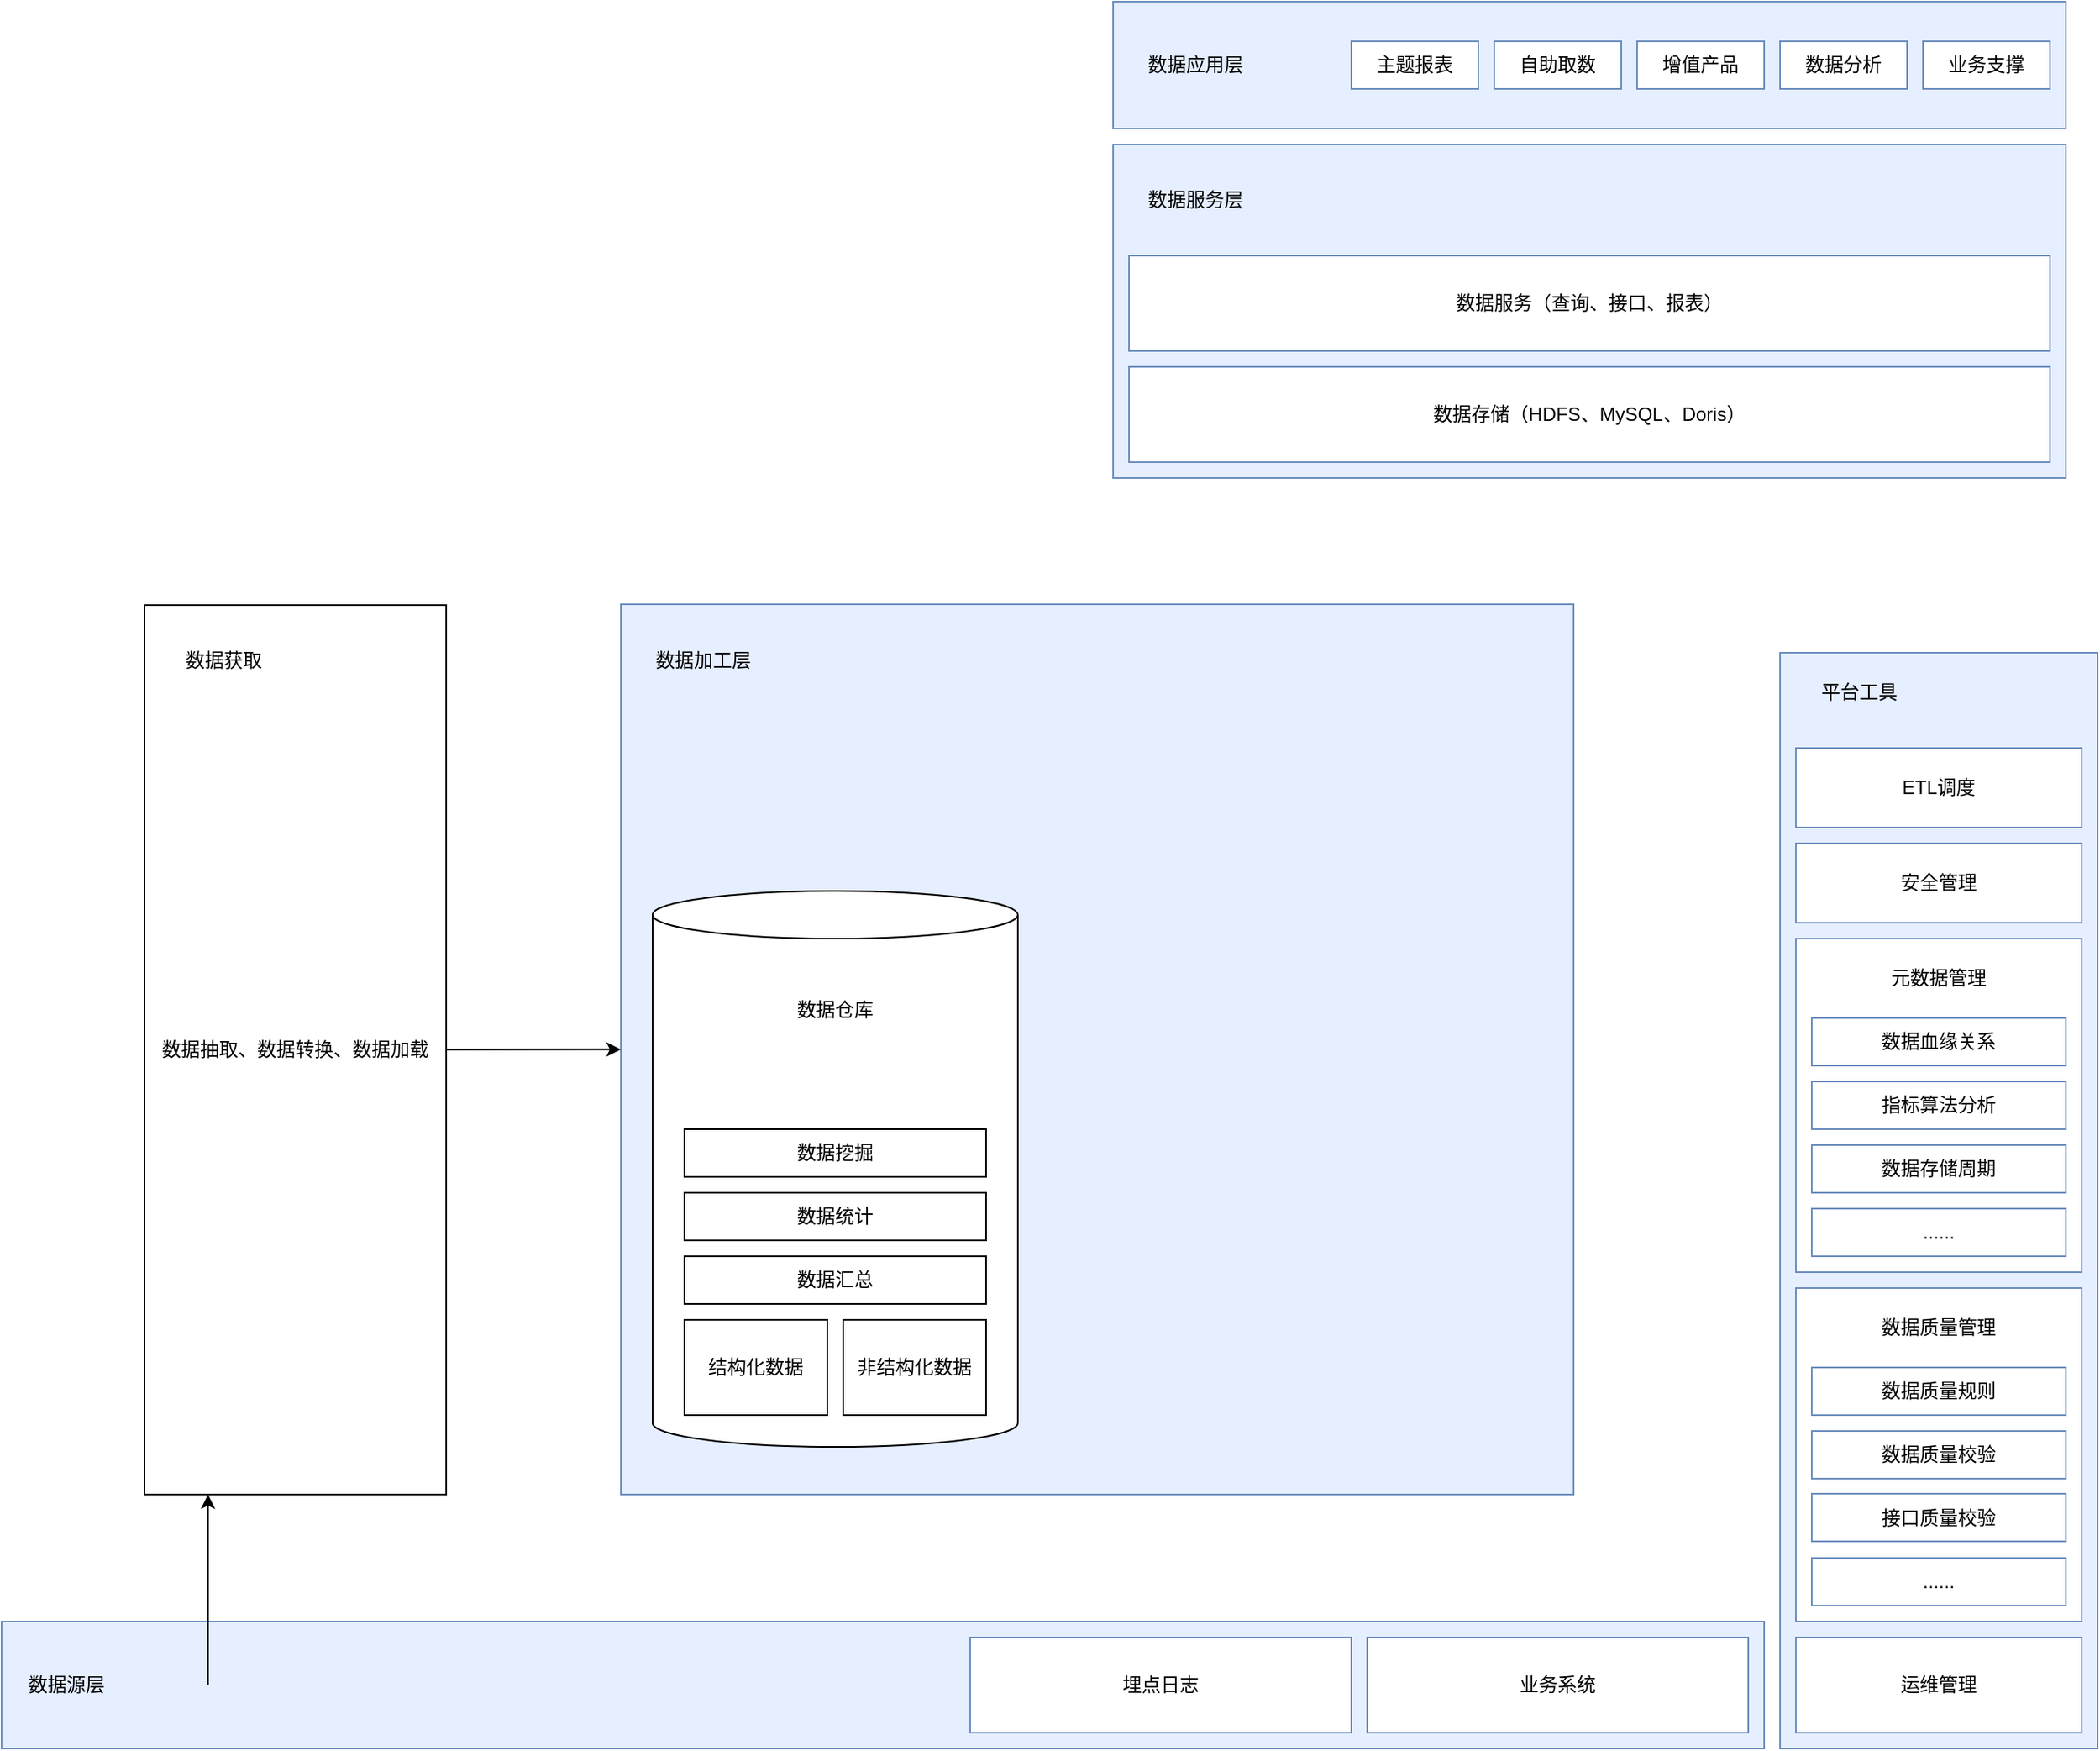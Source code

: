 <mxfile version="21.3.7" type="github">
  <diagram name="第 1 页" id="-9Hubtrp--wDXN0rCE-y">
    <mxGraphModel dx="2261" dy="1909" grid="1" gridSize="10" guides="1" tooltips="1" connect="1" arrows="1" fold="1" page="1" pageScale="1" pageWidth="827" pageHeight="1169" math="0" shadow="0">
      <root>
        <mxCell id="0" />
        <mxCell id="1" parent="0" />
        <mxCell id="ug66OBfkn0VU2JA4BtyB-3" value="" style="rounded=0;whiteSpace=wrap;html=1;fillColor=#E6EFFF;strokeColor=#6C8EBF;" vertex="1" parent="1">
          <mxGeometry y="9.5" width="600" height="560.5" as="geometry" />
        </mxCell>
        <mxCell id="ug66OBfkn0VU2JA4BtyB-4" value="数据加工层" style="text;html=1;strokeColor=none;fillColor=none;align=left;verticalAlign=middle;whiteSpace=wrap;rounded=0;" vertex="1" parent="1">
          <mxGeometry x="20" y="29.5" width="80" height="30" as="geometry" />
        </mxCell>
        <mxCell id="ug66OBfkn0VU2JA4BtyB-8" value="" style="rounded=0;whiteSpace=wrap;html=1;fillColor=#E6EFFF;strokeColor=#6C8EBF;" vertex="1" parent="1">
          <mxGeometry x="-390" y="650" width="1110" height="80" as="geometry" />
        </mxCell>
        <mxCell id="ug66OBfkn0VU2JA4BtyB-9" value="埋点日志" style="rounded=0;whiteSpace=wrap;html=1;strokeColor=#6C8EBF;" vertex="1" parent="1">
          <mxGeometry x="220" y="660" width="240" height="60" as="geometry" />
        </mxCell>
        <mxCell id="ug66OBfkn0VU2JA4BtyB-10" value="业务系统" style="rounded=0;whiteSpace=wrap;html=1;strokeColor=#6C8EBF;" vertex="1" parent="1">
          <mxGeometry x="470" y="660" width="240" height="60" as="geometry" />
        </mxCell>
        <mxCell id="ug66OBfkn0VU2JA4BtyB-11" value="" style="rounded=0;whiteSpace=wrap;html=1;fillColor=#E6EFFF;strokeColor=#6C8EBF;" vertex="1" parent="1">
          <mxGeometry x="310" y="-280" width="600" height="210" as="geometry" />
        </mxCell>
        <mxCell id="ug66OBfkn0VU2JA4BtyB-12" value="数据服务层" style="text;html=1;strokeColor=none;fillColor=none;align=left;verticalAlign=middle;whiteSpace=wrap;rounded=0;" vertex="1" parent="1">
          <mxGeometry x="330" y="-260" width="80" height="30" as="geometry" />
        </mxCell>
        <mxCell id="ug66OBfkn0VU2JA4BtyB-13" value="数据存储（HDFS、MySQL、Doris）" style="rounded=0;whiteSpace=wrap;html=1;strokeColor=#6C8EBF;" vertex="1" parent="1">
          <mxGeometry x="320" y="-140" width="580" height="60" as="geometry" />
        </mxCell>
        <mxCell id="ug66OBfkn0VU2JA4BtyB-14" value="" style="rounded=0;whiteSpace=wrap;html=1;fillColor=#E6EFFF;strokeColor=#6C8EBF;" vertex="1" parent="1">
          <mxGeometry x="730" y="40" width="200" height="690" as="geometry" />
        </mxCell>
        <mxCell id="ug66OBfkn0VU2JA4BtyB-15" value="平台工具" style="text;html=1;strokeColor=none;fillColor=none;align=center;verticalAlign=middle;whiteSpace=wrap;rounded=0;" vertex="1" parent="1">
          <mxGeometry x="740" y="50" width="80" height="30" as="geometry" />
        </mxCell>
        <mxCell id="ug66OBfkn0VU2JA4BtyB-16" value="" style="rounded=0;whiteSpace=wrap;html=1;strokeColor=#6C8EBF;" vertex="1" parent="1">
          <mxGeometry x="740" y="100" width="180" height="50" as="geometry" />
        </mxCell>
        <mxCell id="ug66OBfkn0VU2JA4BtyB-17" value="" style="rounded=0;whiteSpace=wrap;html=1;strokeColor=#6C8EBF;" vertex="1" parent="1">
          <mxGeometry x="740" y="440" width="180" height="210" as="geometry" />
        </mxCell>
        <mxCell id="ug66OBfkn0VU2JA4BtyB-18" value="运维管理" style="rounded=0;whiteSpace=wrap;html=1;strokeColor=#6C8EBF;" vertex="1" parent="1">
          <mxGeometry x="740" y="660" width="180" height="60" as="geometry" />
        </mxCell>
        <mxCell id="ug66OBfkn0VU2JA4BtyB-19" value="数据质量规则" style="rounded=0;whiteSpace=wrap;html=1;strokeColor=#6C8EBF;" vertex="1" parent="1">
          <mxGeometry x="750" y="490" width="160" height="30" as="geometry" />
        </mxCell>
        <mxCell id="ug66OBfkn0VU2JA4BtyB-20" value="接口质量校验" style="rounded=0;whiteSpace=wrap;html=1;strokeColor=#6C8EBF;" vertex="1" parent="1">
          <mxGeometry x="750" y="569.5" width="160" height="30" as="geometry" />
        </mxCell>
        <mxCell id="ug66OBfkn0VU2JA4BtyB-21" value="数据质量校验" style="rounded=0;whiteSpace=wrap;html=1;strokeColor=#6C8EBF;" vertex="1" parent="1">
          <mxGeometry x="750" y="530" width="160" height="30" as="geometry" />
        </mxCell>
        <mxCell id="ug66OBfkn0VU2JA4BtyB-22" value="......" style="rounded=0;whiteSpace=wrap;html=1;strokeColor=#6C8EBF;" vertex="1" parent="1">
          <mxGeometry x="750" y="610" width="160" height="30" as="geometry" />
        </mxCell>
        <mxCell id="ug66OBfkn0VU2JA4BtyB-23" value="数据质量管理" style="text;html=1;strokeColor=#FFFFFF;fillColor=none;align=center;verticalAlign=middle;whiteSpace=wrap;rounded=0;" vertex="1" parent="1">
          <mxGeometry x="750" y="450" width="160" height="30" as="geometry" />
        </mxCell>
        <mxCell id="ug66OBfkn0VU2JA4BtyB-24" value="" style="rounded=0;whiteSpace=wrap;html=1;strokeColor=#6C8EBF;" vertex="1" parent="1">
          <mxGeometry x="740" y="220" width="180" height="210" as="geometry" />
        </mxCell>
        <mxCell id="ug66OBfkn0VU2JA4BtyB-25" value="......" style="rounded=0;whiteSpace=wrap;html=1;strokeColor=#6C8EBF;" vertex="1" parent="1">
          <mxGeometry x="750" y="390" width="160" height="30" as="geometry" />
        </mxCell>
        <mxCell id="ug66OBfkn0VU2JA4BtyB-26" value="数据存储周期" style="rounded=0;whiteSpace=wrap;html=1;strokeColor=#6C8EBF;" vertex="1" parent="1">
          <mxGeometry x="750" y="350" width="160" height="30" as="geometry" />
        </mxCell>
        <mxCell id="ug66OBfkn0VU2JA4BtyB-27" value="指标算法分析" style="rounded=0;whiteSpace=wrap;html=1;strokeColor=#6C8EBF;" vertex="1" parent="1">
          <mxGeometry x="750" y="310" width="160" height="30" as="geometry" />
        </mxCell>
        <mxCell id="ug66OBfkn0VU2JA4BtyB-28" value="数据血缘关系" style="rounded=0;whiteSpace=wrap;html=1;strokeColor=#6C8EBF;" vertex="1" parent="1">
          <mxGeometry x="750" y="270" width="160" height="30" as="geometry" />
        </mxCell>
        <mxCell id="ug66OBfkn0VU2JA4BtyB-29" value="元数据管理" style="text;html=1;strokeColor=#FFFFFF;fillColor=none;align=center;verticalAlign=middle;whiteSpace=wrap;rounded=0;" vertex="1" parent="1">
          <mxGeometry x="750" y="230" width="160" height="30" as="geometry" />
        </mxCell>
        <mxCell id="ug66OBfkn0VU2JA4BtyB-30" value="ETL调度" style="text;html=1;strokeColor=#FFFFFF;fillColor=none;align=center;verticalAlign=middle;whiteSpace=wrap;rounded=0;" vertex="1" parent="1">
          <mxGeometry x="750" y="110" width="160" height="30" as="geometry" />
        </mxCell>
        <mxCell id="ug66OBfkn0VU2JA4BtyB-31" value="数据服务（查询、接口、报表）" style="rounded=0;whiteSpace=wrap;html=1;strokeColor=#6C8EBF;" vertex="1" parent="1">
          <mxGeometry x="320" y="-210" width="580" height="60" as="geometry" />
        </mxCell>
        <mxCell id="ug66OBfkn0VU2JA4BtyB-32" value="数据源层" style="text;html=1;strokeColor=none;fillColor=none;align=left;verticalAlign=middle;whiteSpace=wrap;rounded=0;" vertex="1" parent="1">
          <mxGeometry x="-375" y="675" width="60" height="30" as="geometry" />
        </mxCell>
        <mxCell id="ug66OBfkn0VU2JA4BtyB-33" value="" style="rounded=0;whiteSpace=wrap;html=1;fillColor=#E6EFFF;strokeColor=#6C8EBF;" vertex="1" parent="1">
          <mxGeometry x="310" y="-370" width="600" height="80" as="geometry" />
        </mxCell>
        <mxCell id="ug66OBfkn0VU2JA4BtyB-34" value="数据应用层" style="text;html=1;strokeColor=none;fillColor=none;align=left;verticalAlign=middle;whiteSpace=wrap;rounded=0;" vertex="1" parent="1">
          <mxGeometry x="330" y="-345" width="80" height="30" as="geometry" />
        </mxCell>
        <mxCell id="ug66OBfkn0VU2JA4BtyB-35" value="主题报表" style="rounded=0;whiteSpace=wrap;html=1;strokeColor=#6C8EBF;" vertex="1" parent="1">
          <mxGeometry x="460" y="-345" width="80" height="30" as="geometry" />
        </mxCell>
        <mxCell id="ug66OBfkn0VU2JA4BtyB-36" value="自助取数" style="rounded=0;whiteSpace=wrap;html=1;strokeColor=#6C8EBF;" vertex="1" parent="1">
          <mxGeometry x="550" y="-345" width="80" height="30" as="geometry" />
        </mxCell>
        <mxCell id="ug66OBfkn0VU2JA4BtyB-37" value="增值产品" style="rounded=0;whiteSpace=wrap;html=1;strokeColor=#6C8EBF;" vertex="1" parent="1">
          <mxGeometry x="640" y="-345" width="80" height="30" as="geometry" />
        </mxCell>
        <mxCell id="ug66OBfkn0VU2JA4BtyB-38" value="数据分析" style="rounded=0;whiteSpace=wrap;html=1;strokeColor=#6C8EBF;" vertex="1" parent="1">
          <mxGeometry x="730" y="-345" width="80" height="30" as="geometry" />
        </mxCell>
        <mxCell id="ug66OBfkn0VU2JA4BtyB-39" value="业务支撑" style="rounded=0;whiteSpace=wrap;html=1;strokeColor=#6C8EBF;" vertex="1" parent="1">
          <mxGeometry x="820" y="-345" width="80" height="30" as="geometry" />
        </mxCell>
        <mxCell id="ug66OBfkn0VU2JA4BtyB-40" value="" style="rounded=0;whiteSpace=wrap;html=1;strokeColor=#6C8EBF;" vertex="1" parent="1">
          <mxGeometry x="740" y="160" width="180" height="50" as="geometry" />
        </mxCell>
        <mxCell id="ug66OBfkn0VU2JA4BtyB-41" value="安全管理" style="text;html=1;strokeColor=#FFFFFF;fillColor=none;align=center;verticalAlign=middle;whiteSpace=wrap;rounded=0;" vertex="1" parent="1">
          <mxGeometry x="750" y="170" width="160" height="30" as="geometry" />
        </mxCell>
        <mxCell id="ug66OBfkn0VU2JA4BtyB-42" value="数据抽取、数据转换、数据加载" style="rounded=0;whiteSpace=wrap;html=1;" vertex="1" parent="1">
          <mxGeometry x="-300" y="10" width="190" height="560" as="geometry" />
        </mxCell>
        <mxCell id="ug66OBfkn0VU2JA4BtyB-44" value="" style="endArrow=classic;html=1;rounded=0;" edge="1" parent="1">
          <mxGeometry width="50" height="50" relative="1" as="geometry">
            <mxPoint x="-260" y="690" as="sourcePoint" />
            <mxPoint x="-260" y="570" as="targetPoint" />
          </mxGeometry>
        </mxCell>
        <mxCell id="ug66OBfkn0VU2JA4BtyB-47" value="" style="endArrow=classic;html=1;rounded=0;entryX=0;entryY=0.5;entryDx=0;entryDy=0;" edge="1" parent="1" source="ug66OBfkn0VU2JA4BtyB-42" target="ug66OBfkn0VU2JA4BtyB-3">
          <mxGeometry width="50" height="50" relative="1" as="geometry">
            <mxPoint x="-100" y="289.578" as="sourcePoint" />
            <mxPoint x="-80" y="270" as="targetPoint" />
          </mxGeometry>
        </mxCell>
        <mxCell id="ug66OBfkn0VU2JA4BtyB-48" value="" style="shape=cylinder3;whiteSpace=wrap;html=1;boundedLbl=1;backgroundOutline=1;size=15;" vertex="1" parent="1">
          <mxGeometry x="20" y="190" width="230" height="350" as="geometry" />
        </mxCell>
        <mxCell id="ug66OBfkn0VU2JA4BtyB-49" value="数据仓库" style="text;html=1;strokeColor=none;fillColor=none;align=center;verticalAlign=middle;whiteSpace=wrap;rounded=0;" vertex="1" parent="1">
          <mxGeometry x="105" y="250" width="60" height="30" as="geometry" />
        </mxCell>
        <mxCell id="ug66OBfkn0VU2JA4BtyB-50" value="数据获取" style="text;html=1;strokeColor=none;fillColor=none;align=center;verticalAlign=middle;whiteSpace=wrap;rounded=0;" vertex="1" parent="1">
          <mxGeometry x="-280" y="29.5" width="60" height="30" as="geometry" />
        </mxCell>
        <mxCell id="ug66OBfkn0VU2JA4BtyB-51" value="结构化数据" style="rounded=0;whiteSpace=wrap;html=1;" vertex="1" parent="1">
          <mxGeometry x="40" y="460" width="90" height="60" as="geometry" />
        </mxCell>
        <mxCell id="ug66OBfkn0VU2JA4BtyB-52" value="非结构化数据" style="rounded=0;whiteSpace=wrap;html=1;" vertex="1" parent="1">
          <mxGeometry x="140" y="460" width="90" height="60" as="geometry" />
        </mxCell>
        <mxCell id="ug66OBfkn0VU2JA4BtyB-53" value="数据汇总" style="rounded=0;whiteSpace=wrap;html=1;" vertex="1" parent="1">
          <mxGeometry x="40" y="420" width="190" height="30" as="geometry" />
        </mxCell>
        <mxCell id="ug66OBfkn0VU2JA4BtyB-54" value="数据挖掘" style="rounded=0;whiteSpace=wrap;html=1;" vertex="1" parent="1">
          <mxGeometry x="40" y="340" width="190" height="30" as="geometry" />
        </mxCell>
        <mxCell id="ug66OBfkn0VU2JA4BtyB-55" value="数据统计" style="rounded=0;whiteSpace=wrap;html=1;" vertex="1" parent="1">
          <mxGeometry x="40" y="380" width="190" height="30" as="geometry" />
        </mxCell>
      </root>
    </mxGraphModel>
  </diagram>
</mxfile>
